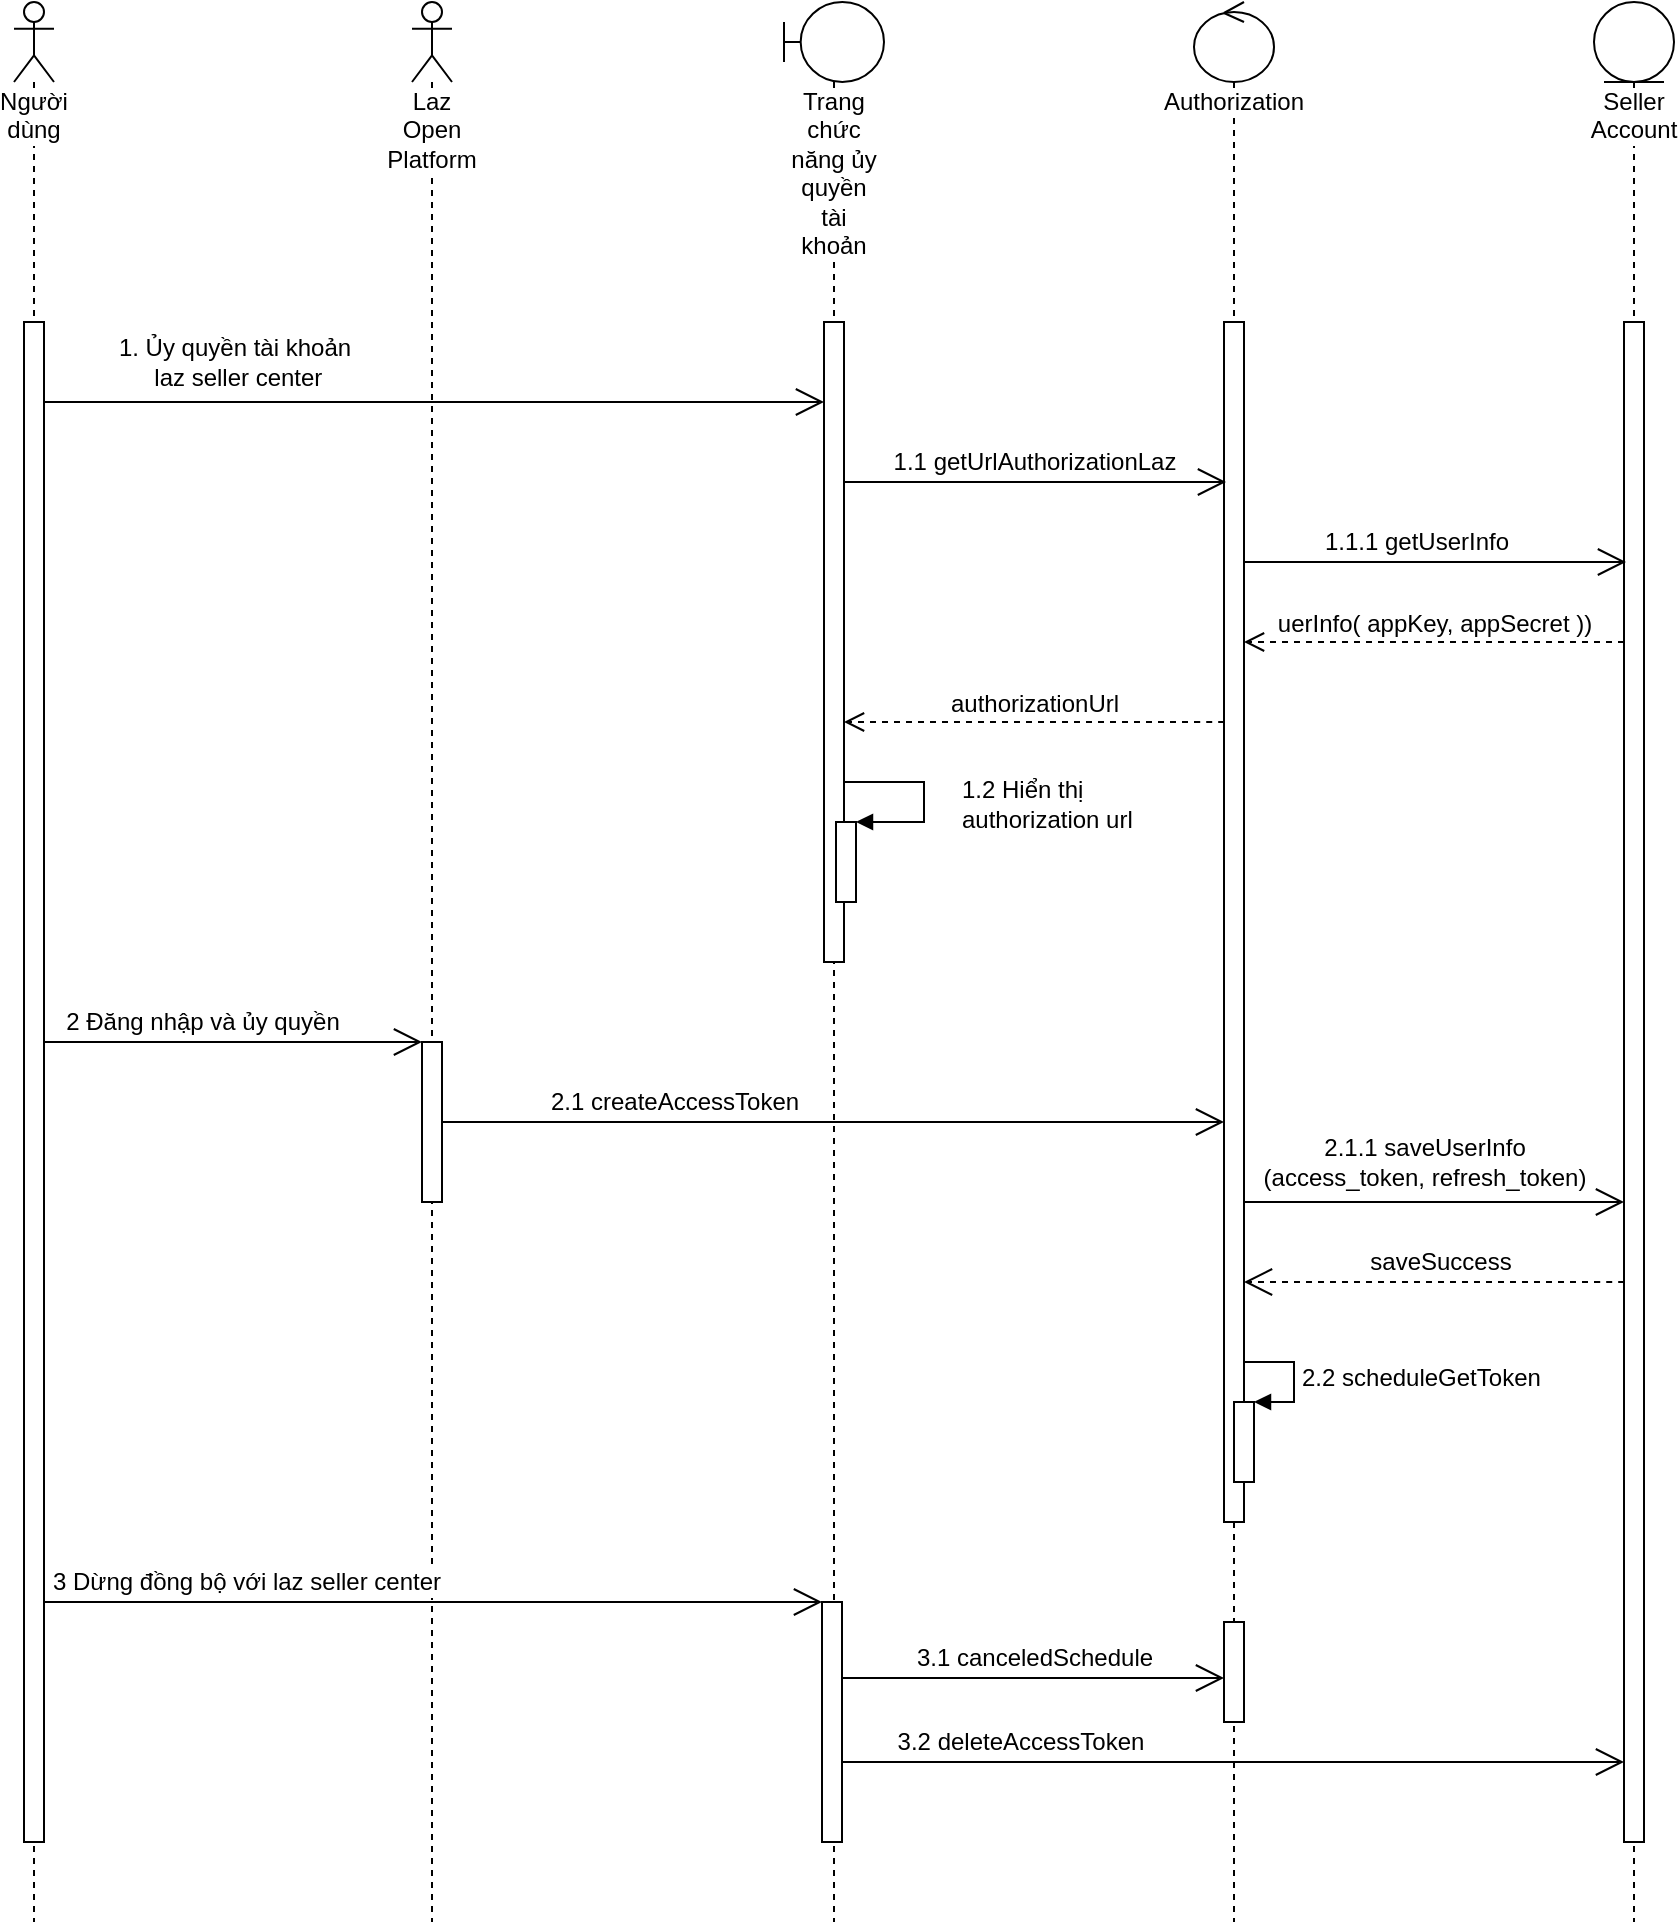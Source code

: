 <mxfile version="13.10.4" type="github">
  <diagram id="ckflDNak5NGBGo-reAmW" name="Page-1">
    <mxGraphModel dx="1021" dy="500" grid="1" gridSize="10" guides="1" tooltips="1" connect="1" arrows="1" fold="1" page="1" pageScale="1" pageWidth="850" pageHeight="1100" math="0" shadow="0">
      <root>
        <mxCell id="0" />
        <mxCell id="1" parent="0" />
        <mxCell id="jA0tIVNWof_xC7lfkbHI-1" value="Người dùng" style="shape=umlLifeline;participant=umlActor;perimeter=lifelinePerimeter;whiteSpace=wrap;html=1;container=1;collapsible=0;recursiveResize=0;verticalAlign=top;spacingTop=36;outlineConnect=0;labelBackgroundColor=#ffffff;fontSize=12;" parent="1" vertex="1">
          <mxGeometry x="30" y="40" width="20" height="960" as="geometry" />
        </mxCell>
        <mxCell id="jA0tIVNWof_xC7lfkbHI-6" value="" style="html=1;points=[];perimeter=orthogonalPerimeter;labelBackgroundColor=#ffffff;fontSize=12;" parent="jA0tIVNWof_xC7lfkbHI-1" vertex="1">
          <mxGeometry x="5" y="160" width="10" height="760" as="geometry" />
        </mxCell>
        <mxCell id="jA0tIVNWof_xC7lfkbHI-2" value="Trang chức năng ủy quyền tài khoản" style="shape=umlLifeline;participant=umlBoundary;perimeter=lifelinePerimeter;whiteSpace=wrap;html=1;container=1;collapsible=0;recursiveResize=0;verticalAlign=top;spacingTop=36;outlineConnect=0;labelBackgroundColor=#ffffff;fontSize=12;" parent="1" vertex="1">
          <mxGeometry x="415" y="40" width="50" height="960" as="geometry" />
        </mxCell>
        <mxCell id="jA0tIVNWof_xC7lfkbHI-7" value="" style="html=1;points=[];perimeter=orthogonalPerimeter;labelBackgroundColor=#ffffff;fontSize=12;" parent="jA0tIVNWof_xC7lfkbHI-2" vertex="1">
          <mxGeometry x="20" y="160" width="10" height="320" as="geometry" />
        </mxCell>
        <mxCell id="MY_qZJdhF56JMgBpEecr-11" value="" style="html=1;points=[];perimeter=orthogonalPerimeter;fontSize=12;" parent="jA0tIVNWof_xC7lfkbHI-2" vertex="1">
          <mxGeometry x="26" y="410" width="10" height="40" as="geometry" />
        </mxCell>
        <mxCell id="MY_qZJdhF56JMgBpEecr-12" value="1.2 Hiển thị &lt;br&gt;authorization url" style="edgeStyle=orthogonalEdgeStyle;html=1;align=left;spacingLeft=2;endArrow=block;rounded=0;entryX=1;entryY=0;fontSize=12;" parent="jA0tIVNWof_xC7lfkbHI-2" source="jA0tIVNWof_xC7lfkbHI-7" target="MY_qZJdhF56JMgBpEecr-11" edge="1">
          <mxGeometry x="0.064" y="15" relative="1" as="geometry">
            <mxPoint x="-195" y="390" as="sourcePoint" />
            <Array as="points">
              <mxPoint x="70" y="390" />
              <mxPoint x="70" y="410" />
            </Array>
            <mxPoint y="1" as="offset" />
          </mxGeometry>
        </mxCell>
        <mxCell id="MY_qZJdhF56JMgBpEecr-34" value="" style="html=1;points=[];perimeter=orthogonalPerimeter;labelBackgroundColor=#ffffff;fontSize=12;" parent="jA0tIVNWof_xC7lfkbHI-2" vertex="1">
          <mxGeometry x="19" y="800" width="10" height="120" as="geometry" />
        </mxCell>
        <mxCell id="jA0tIVNWof_xC7lfkbHI-4" value="Authorization" style="shape=umlLifeline;participant=umlControl;perimeter=lifelinePerimeter;whiteSpace=wrap;html=1;container=1;collapsible=0;recursiveResize=0;verticalAlign=top;spacingTop=36;outlineConnect=0;labelBackgroundColor=#ffffff;fontSize=12;" parent="1" vertex="1">
          <mxGeometry x="620" y="40" width="40" height="960" as="geometry" />
        </mxCell>
        <mxCell id="jA0tIVNWof_xC7lfkbHI-9" value="" style="html=1;points=[];perimeter=orthogonalPerimeter;labelBackgroundColor=#ffffff;fontSize=12;" parent="jA0tIVNWof_xC7lfkbHI-4" vertex="1">
          <mxGeometry x="15" y="160" width="10" height="600" as="geometry" />
        </mxCell>
        <mxCell id="MY_qZJdhF56JMgBpEecr-27" value="" style="html=1;points=[];perimeter=orthogonalPerimeter;labelBackgroundColor=#ffffff;fontSize=12;" parent="jA0tIVNWof_xC7lfkbHI-4" vertex="1">
          <mxGeometry x="20" y="700" width="10" height="40" as="geometry" />
        </mxCell>
        <mxCell id="MY_qZJdhF56JMgBpEecr-28" value="2.2 scheduleGetToken" style="edgeStyle=orthogonalEdgeStyle;html=1;align=left;spacingLeft=2;endArrow=block;rounded=0;entryX=1;entryY=0;fontSize=12;" parent="jA0tIVNWof_xC7lfkbHI-4" source="jA0tIVNWof_xC7lfkbHI-9" target="MY_qZJdhF56JMgBpEecr-27" edge="1">
          <mxGeometry relative="1" as="geometry">
            <mxPoint x="25" y="700" as="sourcePoint" />
            <Array as="points">
              <mxPoint x="50" y="680" />
              <mxPoint x="50" y="700" />
            </Array>
          </mxGeometry>
        </mxCell>
        <mxCell id="MY_qZJdhF56JMgBpEecr-36" value="" style="html=1;points=[];perimeter=orthogonalPerimeter;labelBackgroundColor=#ffffff;fontSize=12;" parent="jA0tIVNWof_xC7lfkbHI-4" vertex="1">
          <mxGeometry x="15" y="810" width="10" height="50" as="geometry" />
        </mxCell>
        <mxCell id="jA0tIVNWof_xC7lfkbHI-5" value="Seller Account" style="shape=umlLifeline;participant=umlEntity;perimeter=lifelinePerimeter;whiteSpace=wrap;html=1;container=1;collapsible=0;recursiveResize=0;verticalAlign=top;spacingTop=36;outlineConnect=0;labelBackgroundColor=#ffffff;fontSize=12;" parent="1" vertex="1">
          <mxGeometry x="820" y="40" width="40" height="960" as="geometry" />
        </mxCell>
        <mxCell id="MY_qZJdhF56JMgBpEecr-1" value="" style="html=1;points=[];perimeter=orthogonalPerimeter;fontSize=12;" parent="jA0tIVNWof_xC7lfkbHI-5" vertex="1">
          <mxGeometry x="15" y="160" width="10" height="760" as="geometry" />
        </mxCell>
        <mxCell id="MY_qZJdhF56JMgBpEecr-2" value="" style="endArrow=open;endFill=1;endSize=12;html=1;fontSize=12;" parent="1" source="jA0tIVNWof_xC7lfkbHI-6" target="jA0tIVNWof_xC7lfkbHI-7" edge="1">
          <mxGeometry width="160" relative="1" as="geometry">
            <mxPoint x="110" y="380" as="sourcePoint" />
            <mxPoint x="270" y="380" as="targetPoint" />
            <Array as="points">
              <mxPoint x="240" y="240" />
            </Array>
          </mxGeometry>
        </mxCell>
        <mxCell id="MY_qZJdhF56JMgBpEecr-3" value="1. Ủy quyền tài khoản&lt;br style=&quot;font-size: 12px;&quot;&gt;&amp;nbsp;laz seller center" style="edgeLabel;html=1;align=center;verticalAlign=middle;resizable=0;points=[];fontSize=12;" parent="MY_qZJdhF56JMgBpEecr-2" vertex="1" connectable="0">
          <mxGeometry x="-0.428" relative="1" as="geometry">
            <mxPoint x="-16.76" y="-20" as="offset" />
          </mxGeometry>
        </mxCell>
        <mxCell id="MY_qZJdhF56JMgBpEecr-4" value="" style="endArrow=open;endFill=1;endSize=12;html=1;fontSize=12;" parent="1" source="jA0tIVNWof_xC7lfkbHI-7" edge="1">
          <mxGeometry width="160" relative="1" as="geometry">
            <mxPoint x="640" y="280" as="sourcePoint" />
            <mxPoint x="636" y="280" as="targetPoint" />
            <Array as="points" />
          </mxGeometry>
        </mxCell>
        <mxCell id="MY_qZJdhF56JMgBpEecr-5" value="1.1 getUrlAuthorizationLaz" style="edgeLabel;html=1;align=center;verticalAlign=middle;resizable=0;points=[];fontSize=12;" parent="MY_qZJdhF56JMgBpEecr-4" vertex="1" connectable="0">
          <mxGeometry x="-0.098" y="2" relative="1" as="geometry">
            <mxPoint x="9" y="-8" as="offset" />
          </mxGeometry>
        </mxCell>
        <mxCell id="MY_qZJdhF56JMgBpEecr-6" value="" style="endArrow=open;endFill=1;endSize=12;html=1;fontSize=12;" parent="1" source="jA0tIVNWof_xC7lfkbHI-9" edge="1">
          <mxGeometry width="160" relative="1" as="geometry">
            <mxPoint x="1050" y="360" as="sourcePoint" />
            <mxPoint x="836" y="320" as="targetPoint" />
            <Array as="points" />
          </mxGeometry>
        </mxCell>
        <mxCell id="MY_qZJdhF56JMgBpEecr-7" value="1.1.1 getUserInfo" style="edgeLabel;html=1;align=center;verticalAlign=middle;resizable=0;points=[];fontSize=12;" parent="MY_qZJdhF56JMgBpEecr-6" vertex="1" connectable="0">
          <mxGeometry x="-0.183" y="4" relative="1" as="geometry">
            <mxPoint x="7.35" y="-6" as="offset" />
          </mxGeometry>
        </mxCell>
        <mxCell id="MY_qZJdhF56JMgBpEecr-9" value="authorizationUrl" style="html=1;verticalAlign=bottom;endArrow=open;dashed=1;endSize=8;fontSize=12;" parent="1" source="jA0tIVNWof_xC7lfkbHI-9" target="jA0tIVNWof_xC7lfkbHI-7" edge="1">
          <mxGeometry relative="1" as="geometry">
            <mxPoint x="840" y="500" as="sourcePoint" />
            <mxPoint x="760" y="500" as="targetPoint" />
            <Array as="points">
              <mxPoint x="630" y="400" />
            </Array>
          </mxGeometry>
        </mxCell>
        <mxCell id="MY_qZJdhF56JMgBpEecr-13" value="" style="endArrow=open;endFill=1;endSize=12;html=1;fontSize=12;" parent="1" target="MY_qZJdhF56JMgBpEecr-17" edge="1">
          <mxGeometry width="160" relative="1" as="geometry">
            <mxPoint x="45" y="560" as="sourcePoint" />
            <mxPoint x="210" y="560" as="targetPoint" />
            <Array as="points">
              <mxPoint x="190" y="560" />
            </Array>
          </mxGeometry>
        </mxCell>
        <mxCell id="MY_qZJdhF56JMgBpEecr-14" value="2 Đăng nhập và ủy quyền" style="edgeLabel;html=1;align=center;verticalAlign=middle;resizable=0;points=[];fontSize=12;" parent="MY_qZJdhF56JMgBpEecr-13" vertex="1" connectable="0">
          <mxGeometry x="-0.207" y="3" relative="1" as="geometry">
            <mxPoint x="4" y="-7" as="offset" />
          </mxGeometry>
        </mxCell>
        <mxCell id="MY_qZJdhF56JMgBpEecr-16" value="Laz Open Platform" style="shape=umlLifeline;participant=umlActor;perimeter=lifelinePerimeter;whiteSpace=wrap;html=1;container=1;collapsible=0;recursiveResize=0;verticalAlign=top;spacingTop=36;outlineConnect=0;labelBackgroundColor=#ffffff;fontSize=12;" parent="1" vertex="1">
          <mxGeometry x="229" y="40" width="20" height="960" as="geometry" />
        </mxCell>
        <mxCell id="MY_qZJdhF56JMgBpEecr-17" value="" style="html=1;points=[];perimeter=orthogonalPerimeter;fontSize=12;" parent="MY_qZJdhF56JMgBpEecr-16" vertex="1">
          <mxGeometry x="5" y="520" width="10" height="80" as="geometry" />
        </mxCell>
        <mxCell id="MY_qZJdhF56JMgBpEecr-18" value="" style="endArrow=open;endFill=1;endSize=12;html=1;fontSize=12;" parent="1" source="MY_qZJdhF56JMgBpEecr-17" target="jA0tIVNWof_xC7lfkbHI-9" edge="1">
          <mxGeometry width="160" relative="1" as="geometry">
            <mxPoint x="90" y="820" as="sourcePoint" />
            <mxPoint x="250" y="820" as="targetPoint" />
            <Array as="points">
              <mxPoint x="620" y="600" />
            </Array>
          </mxGeometry>
        </mxCell>
        <mxCell id="MY_qZJdhF56JMgBpEecr-19" value="2.1 createAccessToken" style="edgeLabel;html=1;align=center;verticalAlign=middle;resizable=0;points=[];fontSize=12;" parent="MY_qZJdhF56JMgBpEecr-18" vertex="1" connectable="0">
          <mxGeometry x="-0.169" y="2" relative="1" as="geometry">
            <mxPoint x="-46.35" y="-8" as="offset" />
          </mxGeometry>
        </mxCell>
        <mxCell id="MY_qZJdhF56JMgBpEecr-23" value="" style="endArrow=open;endFill=1;endSize=12;html=1;fontSize=12;" parent="1" source="jA0tIVNWof_xC7lfkbHI-9" target="MY_qZJdhF56JMgBpEecr-1" edge="1">
          <mxGeometry width="160" relative="1" as="geometry">
            <mxPoint x="1050" y="720" as="sourcePoint" />
            <mxPoint x="1210" y="720" as="targetPoint" />
            <Array as="points">
              <mxPoint x="830" y="640" />
            </Array>
          </mxGeometry>
        </mxCell>
        <mxCell id="MY_qZJdhF56JMgBpEecr-24" value="2.1.1 saveUserInfo&lt;br style=&quot;font-size: 12px;&quot;&gt;(access_token, refresh_token)" style="edgeLabel;html=1;align=center;verticalAlign=middle;resizable=0;points=[];fontSize=12;" parent="MY_qZJdhF56JMgBpEecr-23" vertex="1" connectable="0">
          <mxGeometry x="-0.161" y="1" relative="1" as="geometry">
            <mxPoint x="10" y="-19" as="offset" />
          </mxGeometry>
        </mxCell>
        <mxCell id="MY_qZJdhF56JMgBpEecr-25" value="saveSuccess" style="endArrow=open;endSize=12;dashed=1;html=1;fontSize=12;" parent="1" source="MY_qZJdhF56JMgBpEecr-1" target="jA0tIVNWof_xC7lfkbHI-9" edge="1">
          <mxGeometry x="-0.028" y="-10" width="160" relative="1" as="geometry">
            <mxPoint x="1080" y="800" as="sourcePoint" />
            <mxPoint x="1240" y="800" as="targetPoint" />
            <Array as="points">
              <mxPoint x="830" y="680" />
            </Array>
            <mxPoint as="offset" />
          </mxGeometry>
        </mxCell>
        <mxCell id="MY_qZJdhF56JMgBpEecr-29" value="" style="endArrow=open;endFill=1;endSize=12;html=1;fontSize=12;" parent="1" source="jA0tIVNWof_xC7lfkbHI-6" target="MY_qZJdhF56JMgBpEecr-34" edge="1">
          <mxGeometry width="160" relative="1" as="geometry">
            <mxPoint x="220" y="890" as="sourcePoint" />
            <mxPoint x="520" y="840" as="targetPoint" />
            <Array as="points">
              <mxPoint x="190" y="840" />
            </Array>
          </mxGeometry>
        </mxCell>
        <mxCell id="MY_qZJdhF56JMgBpEecr-30" value="3 Dừng đồng bộ với laz seller center" style="edgeLabel;html=1;align=center;verticalAlign=middle;resizable=0;points=[];fontSize=12;" parent="MY_qZJdhF56JMgBpEecr-29" vertex="1" connectable="0">
          <mxGeometry x="-0.284" relative="1" as="geometry">
            <mxPoint x="-38.82" y="-10" as="offset" />
          </mxGeometry>
        </mxCell>
        <mxCell id="MY_qZJdhF56JMgBpEecr-31" value="" style="endArrow=open;endFill=1;endSize=12;html=1;fontSize=12;" parent="1" edge="1">
          <mxGeometry width="160" relative="1" as="geometry">
            <mxPoint x="444" y="878" as="sourcePoint" />
            <mxPoint x="635" y="878" as="targetPoint" />
            <Array as="points">
              <mxPoint x="630" y="878" />
            </Array>
          </mxGeometry>
        </mxCell>
        <mxCell id="MY_qZJdhF56JMgBpEecr-32" value="3.1 canceledSchedule" style="edgeLabel;html=1;align=center;verticalAlign=middle;resizable=0;points=[];fontSize=12;" parent="MY_qZJdhF56JMgBpEecr-31" vertex="1" connectable="0">
          <mxGeometry x="-0.309" y="1" relative="1" as="geometry">
            <mxPoint x="30" y="-9" as="offset" />
          </mxGeometry>
        </mxCell>
        <mxCell id="MY_qZJdhF56JMgBpEecr-33" value="" style="endArrow=open;endFill=1;endSize=12;html=1;fontSize=12;" parent="1" source="MY_qZJdhF56JMgBpEecr-34" target="MY_qZJdhF56JMgBpEecr-1" edge="1">
          <mxGeometry width="160" relative="1" as="geometry">
            <mxPoint x="710" y="1050" as="sourcePoint" />
            <mxPoint x="870" y="1050" as="targetPoint" />
            <Array as="points">
              <mxPoint x="790" y="920" />
            </Array>
          </mxGeometry>
        </mxCell>
        <mxCell id="MY_qZJdhF56JMgBpEecr-35" value="3.2 deleteAccessToken" style="edgeLabel;html=1;align=center;verticalAlign=middle;resizable=0;points=[];fontSize=12;" parent="MY_qZJdhF56JMgBpEecr-33" vertex="1" connectable="0">
          <mxGeometry x="-0.573" y="1" relative="1" as="geometry">
            <mxPoint x="5.12" y="-9" as="offset" />
          </mxGeometry>
        </mxCell>
        <mxCell id="MY_qZJdhF56JMgBpEecr-8" value="uerInfo( appKey, appSecret ))" style="html=1;verticalAlign=bottom;endArrow=open;dashed=1;endSize=8;fontSize=12;" parent="1" source="MY_qZJdhF56JMgBpEecr-1" target="jA0tIVNWof_xC7lfkbHI-9" edge="1">
          <mxGeometry relative="1" as="geometry">
            <mxPoint x="1260" y="400" as="sourcePoint" />
            <mxPoint x="1180" y="400" as="targetPoint" />
            <Array as="points">
              <mxPoint x="810" y="360" />
            </Array>
          </mxGeometry>
        </mxCell>
      </root>
    </mxGraphModel>
  </diagram>
</mxfile>
